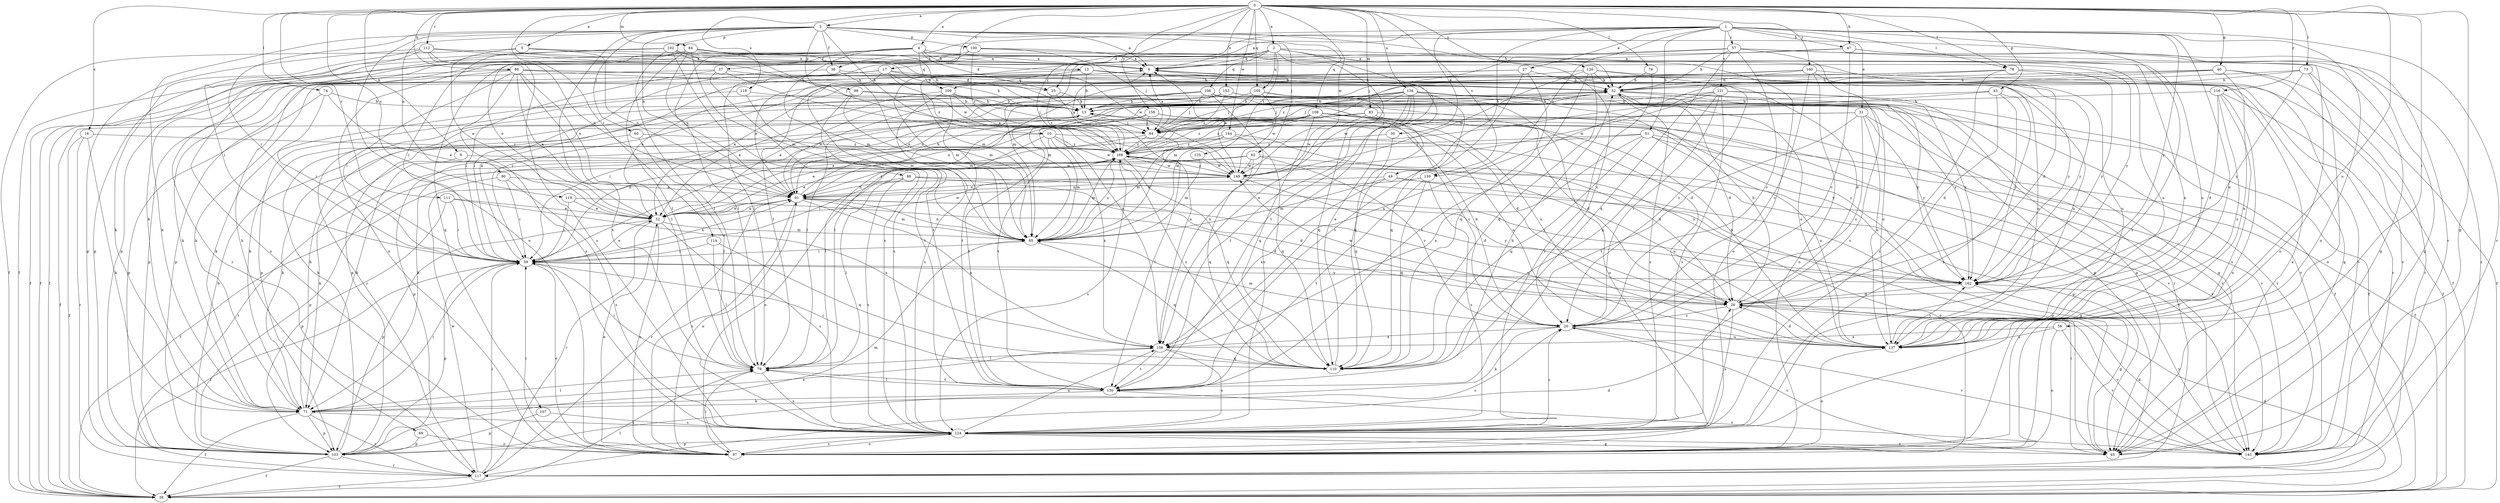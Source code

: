 strict digraph  {
0;
1;
2;
3;
4;
5;
6;
9;
10;
12;
13;
16;
17;
20;
25;
26;
27;
30;
31;
32;
36;
37;
38;
40;
43;
45;
47;
49;
51;
52;
56;
57;
59;
60;
62;
64;
69;
71;
73;
74;
76;
78;
79;
83;
84;
85;
86;
88;
90;
91;
97;
98;
100;
102;
103;
105;
106;
107;
108;
109;
110;
111;
112;
114;
116;
117;
118;
119;
120;
121;
124;
125;
130;
134;
137;
139;
143;
144;
149;
153;
156;
158;
160;
162;
168;
0 -> 2  [label=a];
0 -> 3  [label=a];
0 -> 4  [label=a];
0 -> 5  [label=a];
0 -> 9  [label=b];
0 -> 16  [label=c];
0 -> 17  [label=c];
0 -> 40  [label=g];
0 -> 43  [label=g];
0 -> 45  [label=g];
0 -> 47  [label=h];
0 -> 56  [label=i];
0 -> 73  [label=l];
0 -> 74  [label=l];
0 -> 76  [label=l];
0 -> 78  [label=l];
0 -> 83  [label=m];
0 -> 84  [label=m];
0 -> 86  [label=n];
0 -> 105  [label=q];
0 -> 111  [label=r];
0 -> 112  [label=r];
0 -> 114  [label=r];
0 -> 116  [label=r];
0 -> 118  [label=s];
0 -> 119  [label=s];
0 -> 120  [label=s];
0 -> 134  [label=u];
0 -> 137  [label=u];
0 -> 139  [label=v];
0 -> 144  [label=w];
0 -> 149  [label=w];
0 -> 153  [label=x];
0 -> 158  [label=y];
0 -> 160  [label=y];
0 -> 168  [label=z];
1 -> 6  [label=a];
1 -> 25  [label=d];
1 -> 27  [label=e];
1 -> 30  [label=e];
1 -> 31  [label=e];
1 -> 36  [label=f];
1 -> 47  [label=h];
1 -> 49  [label=h];
1 -> 51  [label=h];
1 -> 57  [label=i];
1 -> 78  [label=l];
1 -> 97  [label=o];
1 -> 121  [label=s];
1 -> 124  [label=s];
1 -> 137  [label=u];
1 -> 139  [label=v];
1 -> 143  [label=v];
1 -> 162  [label=y];
2 -> 6  [label=a];
2 -> 69  [label=k];
2 -> 79  [label=l];
2 -> 85  [label=m];
2 -> 97  [label=o];
2 -> 105  [label=q];
2 -> 106  [label=q];
2 -> 107  [label=q];
2 -> 125  [label=t];
2 -> 130  [label=t];
2 -> 137  [label=u];
2 -> 156  [label=x];
3 -> 6  [label=a];
3 -> 10  [label=b];
3 -> 36  [label=f];
3 -> 52  [label=h];
3 -> 59  [label=i];
3 -> 60  [label=j];
3 -> 62  [label=j];
3 -> 71  [label=k];
3 -> 88  [label=n];
3 -> 90  [label=n];
3 -> 97  [label=o];
3 -> 98  [label=p];
3 -> 100  [label=p];
3 -> 102  [label=p];
3 -> 108  [label=q];
3 -> 124  [label=s];
3 -> 143  [label=v];
4 -> 6  [label=a];
4 -> 12  [label=b];
4 -> 20  [label=c];
4 -> 25  [label=d];
4 -> 37  [label=f];
4 -> 71  [label=k];
4 -> 79  [label=l];
4 -> 85  [label=m];
4 -> 103  [label=p];
4 -> 109  [label=q];
4 -> 117  [label=r];
4 -> 137  [label=u];
5 -> 6  [label=a];
5 -> 32  [label=e];
5 -> 38  [label=f];
5 -> 91  [label=n];
5 -> 162  [label=y];
6 -> 52  [label=h];
6 -> 103  [label=p];
6 -> 137  [label=u];
9 -> 71  [label=k];
9 -> 149  [label=w];
10 -> 45  [label=g];
10 -> 71  [label=k];
10 -> 79  [label=l];
10 -> 85  [label=m];
10 -> 149  [label=w];
10 -> 156  [label=x];
10 -> 168  [label=z];
12 -> 13  [label=b];
12 -> 45  [label=g];
12 -> 52  [label=h];
12 -> 85  [label=m];
12 -> 109  [label=q];
12 -> 162  [label=y];
13 -> 64  [label=j];
13 -> 143  [label=v];
13 -> 162  [label=y];
16 -> 38  [label=f];
16 -> 71  [label=k];
16 -> 117  [label=r];
16 -> 168  [label=z];
17 -> 13  [label=b];
17 -> 25  [label=d];
17 -> 38  [label=f];
17 -> 71  [label=k];
17 -> 130  [label=t];
17 -> 137  [label=u];
17 -> 168  [label=z];
20 -> 13  [label=b];
20 -> 71  [label=k];
20 -> 85  [label=m];
20 -> 137  [label=u];
20 -> 143  [label=v];
20 -> 156  [label=x];
25 -> 13  [label=b];
25 -> 156  [label=x];
25 -> 168  [label=z];
26 -> 20  [label=c];
26 -> 52  [label=h];
26 -> 124  [label=s];
26 -> 143  [label=v];
26 -> 149  [label=w];
27 -> 52  [label=h];
27 -> 71  [label=k];
27 -> 91  [label=n];
27 -> 110  [label=q];
27 -> 130  [label=t];
30 -> 110  [label=q];
30 -> 168  [label=z];
31 -> 20  [label=c];
31 -> 64  [label=j];
31 -> 130  [label=t];
31 -> 137  [label=u];
31 -> 143  [label=v];
31 -> 162  [label=y];
31 -> 168  [label=z];
32 -> 85  [label=m];
32 -> 91  [label=n];
32 -> 97  [label=o];
32 -> 103  [label=p];
32 -> 117  [label=r];
32 -> 124  [label=s];
32 -> 149  [label=w];
36 -> 52  [label=h];
36 -> 59  [label=i];
36 -> 85  [label=m];
37 -> 38  [label=f];
37 -> 52  [label=h];
37 -> 59  [label=i];
37 -> 124  [label=s];
37 -> 156  [label=x];
38 -> 26  [label=d];
38 -> 79  [label=l];
40 -> 32  [label=e];
40 -> 52  [label=h];
40 -> 117  [label=r];
40 -> 137  [label=u];
40 -> 143  [label=v];
40 -> 156  [label=x];
43 -> 13  [label=b];
43 -> 26  [label=d];
43 -> 64  [label=j];
43 -> 124  [label=s];
43 -> 162  [label=y];
45 -> 6  [label=a];
45 -> 20  [label=c];
45 -> 59  [label=i];
47 -> 6  [label=a];
47 -> 20  [label=c];
47 -> 45  [label=g];
47 -> 85  [label=m];
47 -> 117  [label=r];
49 -> 45  [label=g];
49 -> 85  [label=m];
49 -> 91  [label=n];
49 -> 97  [label=o];
49 -> 156  [label=x];
51 -> 38  [label=f];
51 -> 71  [label=k];
51 -> 110  [label=q];
51 -> 137  [label=u];
51 -> 143  [label=v];
51 -> 156  [label=x];
51 -> 168  [label=z];
52 -> 13  [label=b];
52 -> 38  [label=f];
52 -> 45  [label=g];
52 -> 103  [label=p];
52 -> 124  [label=s];
52 -> 137  [label=u];
52 -> 162  [label=y];
56 -> 97  [label=o];
56 -> 137  [label=u];
56 -> 143  [label=v];
56 -> 156  [label=x];
57 -> 6  [label=a];
57 -> 20  [label=c];
57 -> 52  [label=h];
57 -> 64  [label=j];
57 -> 97  [label=o];
57 -> 110  [label=q];
57 -> 124  [label=s];
57 -> 137  [label=u];
59 -> 6  [label=a];
59 -> 13  [label=b];
59 -> 32  [label=e];
59 -> 38  [label=f];
59 -> 91  [label=n];
59 -> 97  [label=o];
59 -> 103  [label=p];
59 -> 162  [label=y];
60 -> 71  [label=k];
60 -> 79  [label=l];
60 -> 168  [label=z];
62 -> 20  [label=c];
62 -> 59  [label=i];
62 -> 103  [label=p];
62 -> 110  [label=q];
62 -> 117  [label=r];
62 -> 149  [label=w];
62 -> 162  [label=y];
64 -> 6  [label=a];
64 -> 32  [label=e];
64 -> 130  [label=t];
64 -> 168  [label=z];
69 -> 97  [label=o];
69 -> 103  [label=p];
71 -> 13  [label=b];
71 -> 38  [label=f];
71 -> 52  [label=h];
71 -> 59  [label=i];
71 -> 79  [label=l];
71 -> 103  [label=p];
71 -> 117  [label=r];
71 -> 124  [label=s];
71 -> 156  [label=x];
73 -> 38  [label=f];
73 -> 52  [label=h];
73 -> 97  [label=o];
73 -> 162  [label=y];
73 -> 168  [label=z];
74 -> 13  [label=b];
74 -> 32  [label=e];
74 -> 59  [label=i];
74 -> 103  [label=p];
76 -> 52  [label=h];
76 -> 124  [label=s];
78 -> 52  [label=h];
78 -> 59  [label=i];
78 -> 85  [label=m];
78 -> 124  [label=s];
78 -> 143  [label=v];
78 -> 162  [label=y];
79 -> 59  [label=i];
79 -> 124  [label=s];
79 -> 130  [label=t];
83 -> 32  [label=e];
83 -> 64  [label=j];
83 -> 137  [label=u];
83 -> 143  [label=v];
83 -> 149  [label=w];
84 -> 6  [label=a];
84 -> 13  [label=b];
84 -> 26  [label=d];
84 -> 32  [label=e];
84 -> 59  [label=i];
84 -> 64  [label=j];
84 -> 79  [label=l];
84 -> 85  [label=m];
84 -> 91  [label=n];
85 -> 59  [label=i];
85 -> 91  [label=n];
85 -> 110  [label=q];
85 -> 168  [label=z];
86 -> 26  [label=d];
86 -> 32  [label=e];
86 -> 38  [label=f];
86 -> 52  [label=h];
86 -> 59  [label=i];
86 -> 79  [label=l];
86 -> 91  [label=n];
86 -> 103  [label=p];
86 -> 124  [label=s];
86 -> 162  [label=y];
88 -> 26  [label=d];
88 -> 79  [label=l];
88 -> 91  [label=n];
88 -> 124  [label=s];
88 -> 162  [label=y];
90 -> 38  [label=f];
90 -> 59  [label=i];
90 -> 91  [label=n];
90 -> 124  [label=s];
91 -> 32  [label=e];
91 -> 52  [label=h];
91 -> 85  [label=m];
91 -> 97  [label=o];
91 -> 117  [label=r];
91 -> 137  [label=u];
91 -> 156  [label=x];
91 -> 162  [label=y];
91 -> 168  [label=z];
97 -> 32  [label=e];
97 -> 59  [label=i];
97 -> 79  [label=l];
97 -> 91  [label=n];
97 -> 124  [label=s];
98 -> 13  [label=b];
98 -> 85  [label=m];
98 -> 130  [label=t];
98 -> 137  [label=u];
100 -> 6  [label=a];
100 -> 38  [label=f];
100 -> 45  [label=g];
100 -> 64  [label=j];
100 -> 97  [label=o];
100 -> 168  [label=z];
102 -> 6  [label=a];
102 -> 13  [label=b];
102 -> 79  [label=l];
102 -> 97  [label=o];
102 -> 103  [label=p];
102 -> 124  [label=s];
102 -> 149  [label=w];
103 -> 13  [label=b];
103 -> 20  [label=c];
103 -> 38  [label=f];
103 -> 52  [label=h];
103 -> 85  [label=m];
103 -> 117  [label=r];
105 -> 13  [label=b];
105 -> 64  [label=j];
105 -> 91  [label=n];
105 -> 97  [label=o];
105 -> 110  [label=q];
105 -> 149  [label=w];
106 -> 13  [label=b];
106 -> 26  [label=d];
106 -> 38  [label=f];
106 -> 64  [label=j];
106 -> 79  [label=l];
106 -> 103  [label=p];
106 -> 110  [label=q];
106 -> 117  [label=r];
106 -> 156  [label=x];
107 -> 103  [label=p];
107 -> 124  [label=s];
108 -> 20  [label=c];
108 -> 26  [label=d];
108 -> 38  [label=f];
108 -> 59  [label=i];
108 -> 64  [label=j];
108 -> 110  [label=q];
108 -> 130  [label=t];
108 -> 137  [label=u];
108 -> 143  [label=v];
108 -> 168  [label=z];
109 -> 13  [label=b];
109 -> 32  [label=e];
109 -> 64  [label=j];
109 -> 124  [label=s];
109 -> 130  [label=t];
109 -> 168  [label=z];
110 -> 6  [label=a];
110 -> 59  [label=i];
110 -> 168  [label=z];
111 -> 32  [label=e];
111 -> 59  [label=i];
111 -> 103  [label=p];
111 -> 156  [label=x];
112 -> 6  [label=a];
112 -> 59  [label=i];
112 -> 71  [label=k];
112 -> 91  [label=n];
112 -> 103  [label=p];
112 -> 124  [label=s];
112 -> 149  [label=w];
114 -> 59  [label=i];
114 -> 79  [label=l];
114 -> 110  [label=q];
116 -> 13  [label=b];
116 -> 26  [label=d];
116 -> 38  [label=f];
116 -> 97  [label=o];
116 -> 124  [label=s];
116 -> 137  [label=u];
117 -> 26  [label=d];
117 -> 38  [label=f];
117 -> 59  [label=i];
117 -> 149  [label=w];
118 -> 13  [label=b];
118 -> 71  [label=k];
118 -> 85  [label=m];
119 -> 26  [label=d];
119 -> 32  [label=e];
119 -> 59  [label=i];
120 -> 20  [label=c];
120 -> 52  [label=h];
120 -> 85  [label=m];
120 -> 110  [label=q];
120 -> 117  [label=r];
120 -> 130  [label=t];
120 -> 149  [label=w];
121 -> 13  [label=b];
121 -> 20  [label=c];
121 -> 45  [label=g];
121 -> 85  [label=m];
121 -> 110  [label=q];
121 -> 124  [label=s];
121 -> 149  [label=w];
121 -> 162  [label=y];
124 -> 20  [label=c];
124 -> 45  [label=g];
124 -> 97  [label=o];
124 -> 103  [label=p];
124 -> 143  [label=v];
124 -> 156  [label=x];
125 -> 85  [label=m];
125 -> 149  [label=w];
130 -> 52  [label=h];
130 -> 71  [label=k];
130 -> 79  [label=l];
130 -> 143  [label=v];
134 -> 13  [label=b];
134 -> 26  [label=d];
134 -> 59  [label=i];
134 -> 64  [label=j];
134 -> 79  [label=l];
134 -> 91  [label=n];
134 -> 110  [label=q];
134 -> 117  [label=r];
134 -> 124  [label=s];
134 -> 130  [label=t];
134 -> 143  [label=v];
134 -> 149  [label=w];
137 -> 26  [label=d];
137 -> 97  [label=o];
137 -> 162  [label=y];
139 -> 91  [label=n];
139 -> 110  [label=q];
139 -> 124  [label=s];
139 -> 130  [label=t];
143 -> 26  [label=d];
143 -> 162  [label=y];
144 -> 26  [label=d];
144 -> 85  [label=m];
144 -> 103  [label=p];
144 -> 110  [label=q];
144 -> 168  [label=z];
149 -> 6  [label=a];
149 -> 26  [label=d];
149 -> 45  [label=g];
149 -> 91  [label=n];
149 -> 168  [label=z];
153 -> 13  [label=b];
153 -> 32  [label=e];
153 -> 45  [label=g];
153 -> 91  [label=n];
153 -> 137  [label=u];
153 -> 162  [label=y];
153 -> 168  [label=z];
156 -> 79  [label=l];
156 -> 110  [label=q];
156 -> 124  [label=s];
156 -> 130  [label=t];
158 -> 26  [label=d];
158 -> 64  [label=j];
158 -> 91  [label=n];
158 -> 130  [label=t];
158 -> 162  [label=y];
160 -> 20  [label=c];
160 -> 32  [label=e];
160 -> 38  [label=f];
160 -> 52  [label=h];
160 -> 79  [label=l];
160 -> 97  [label=o];
160 -> 137  [label=u];
162 -> 26  [label=d];
162 -> 45  [label=g];
168 -> 6  [label=a];
168 -> 32  [label=e];
168 -> 85  [label=m];
168 -> 97  [label=o];
168 -> 110  [label=q];
168 -> 124  [label=s];
168 -> 137  [label=u];
168 -> 143  [label=v];
168 -> 149  [label=w];
}
